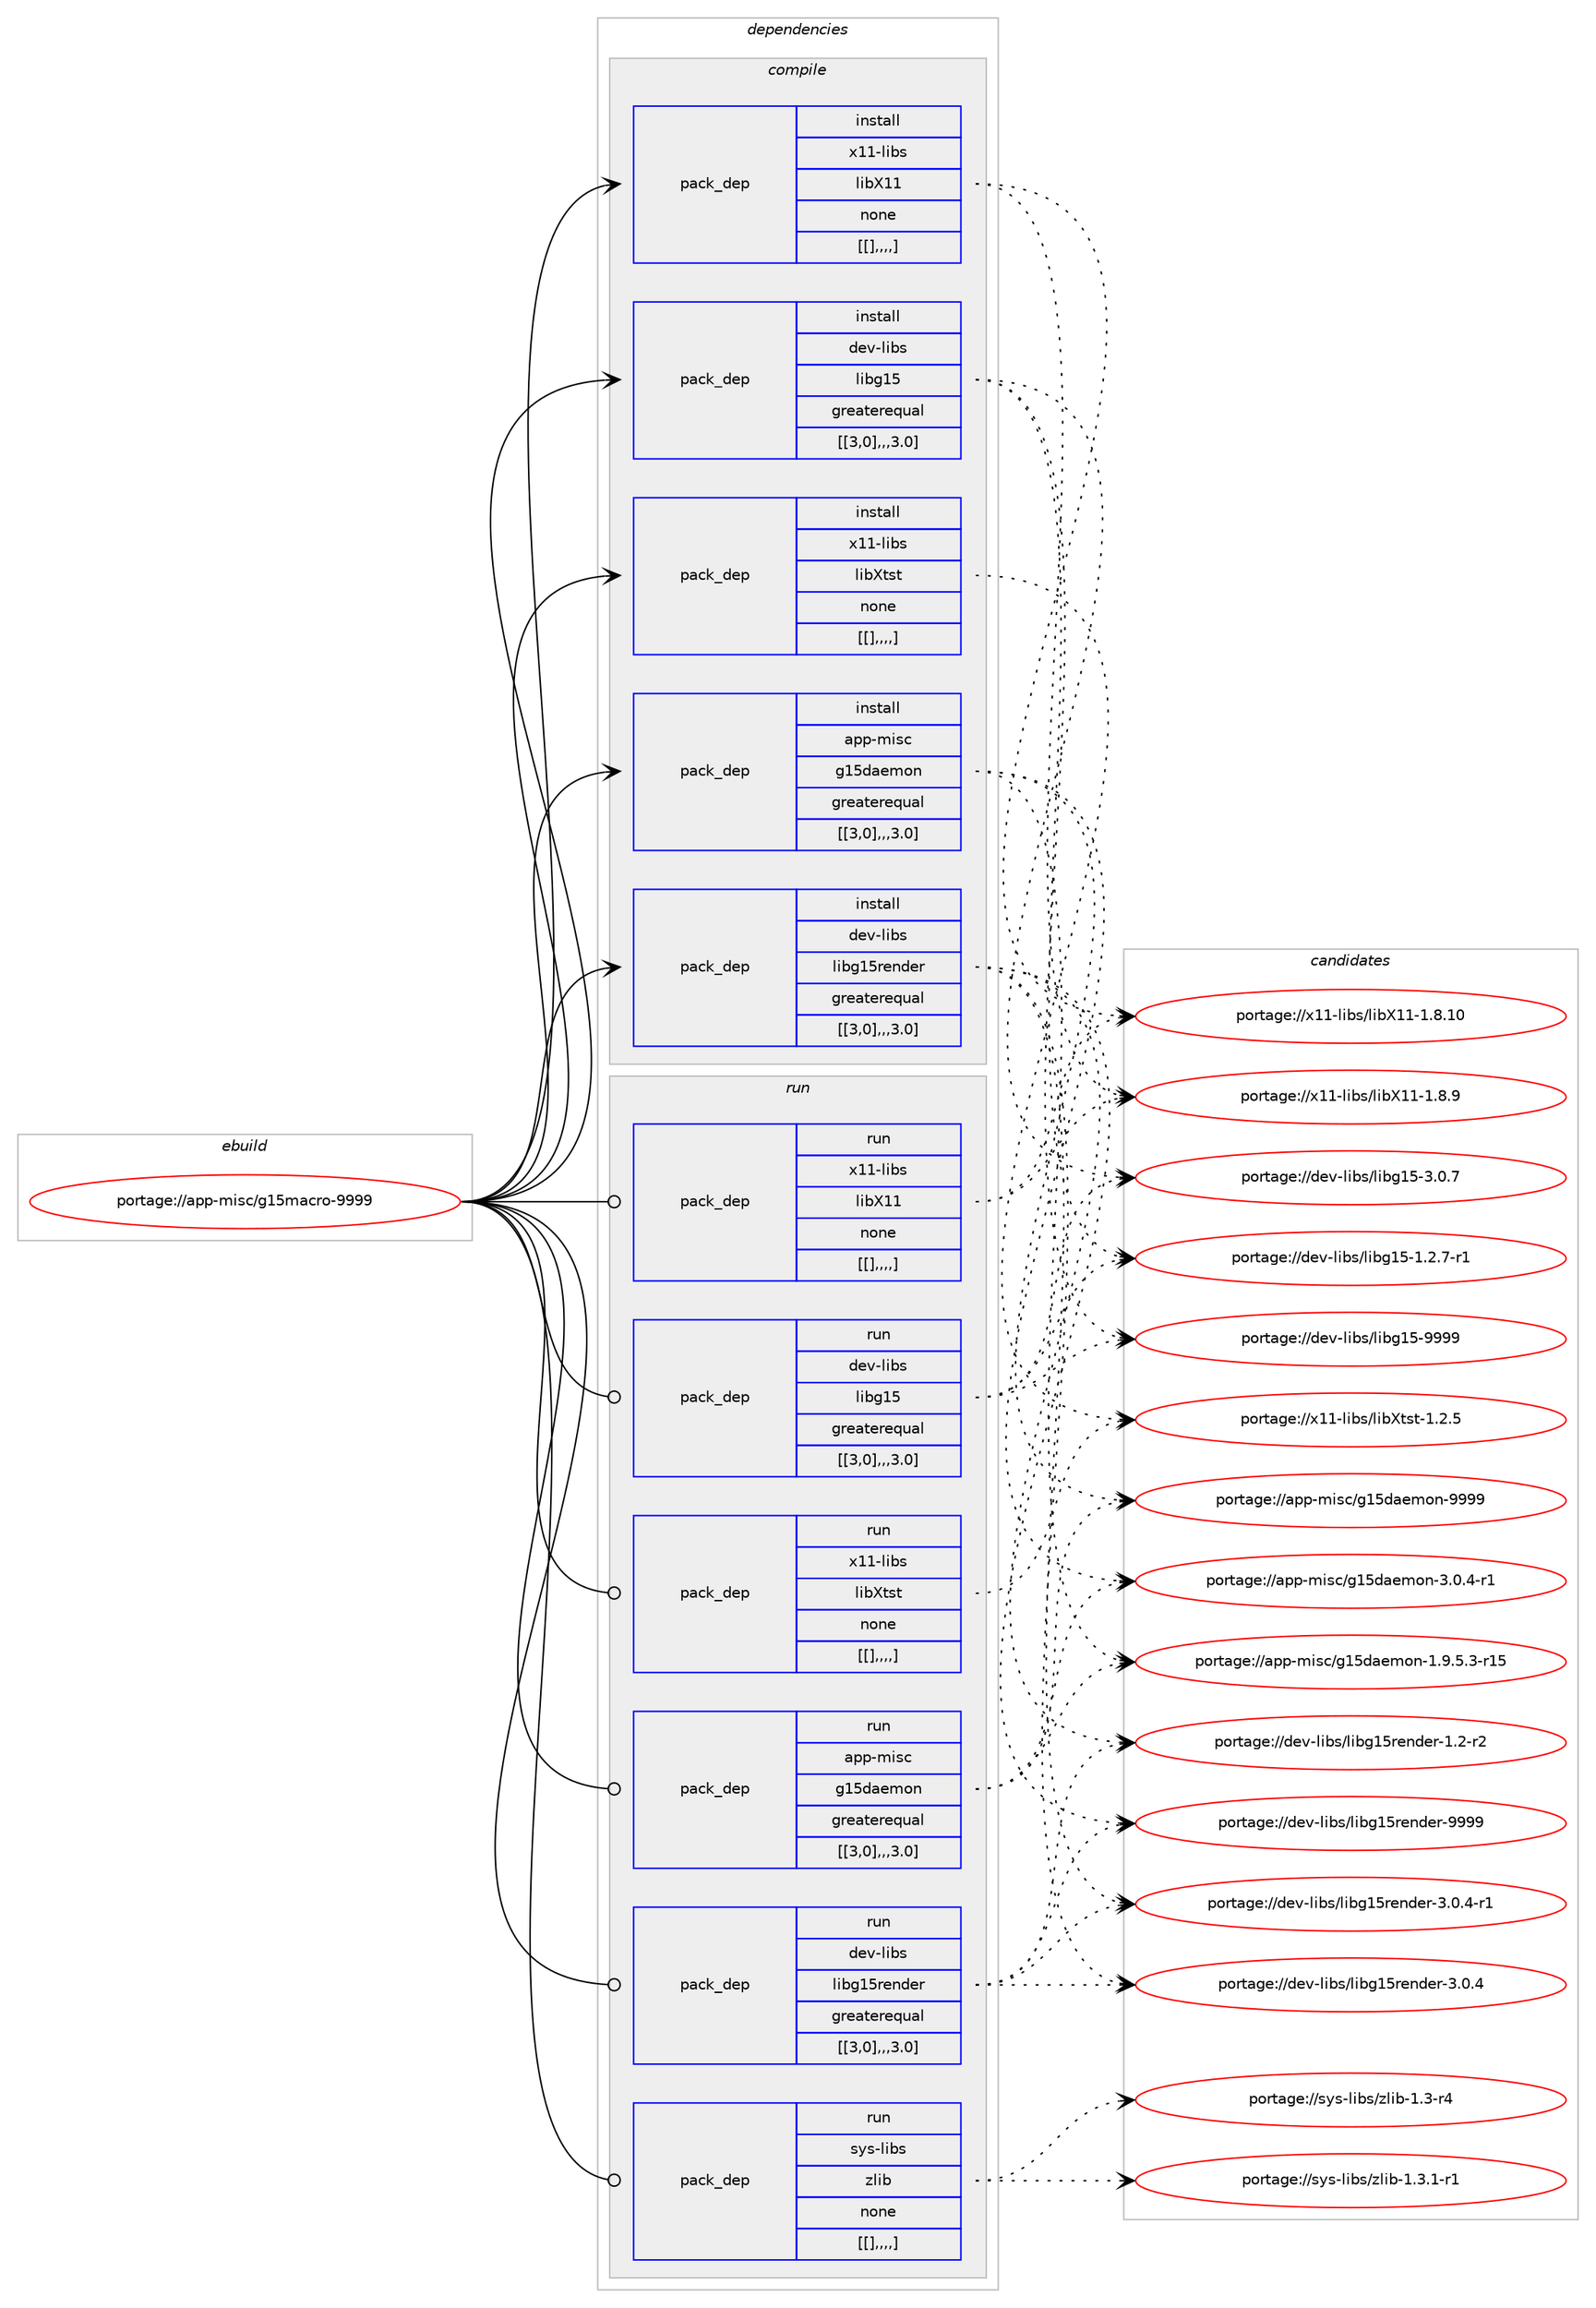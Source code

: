 digraph prolog {

# *************
# Graph options
# *************

newrank=true;
concentrate=true;
compound=true;
graph [rankdir=LR,fontname=Helvetica,fontsize=10,ranksep=1.5];#, ranksep=2.5, nodesep=0.2];
edge  [arrowhead=vee];
node  [fontname=Helvetica,fontsize=10];

# **********
# The ebuild
# **********

subgraph cluster_leftcol {
color=gray;
label=<<i>ebuild</i>>;
id [label="portage://app-misc/g15macro-9999", color=red, width=4, href="../app-misc/g15macro-9999.svg"];
}

# ****************
# The dependencies
# ****************

subgraph cluster_midcol {
color=gray;
label=<<i>dependencies</i>>;
subgraph cluster_compile {
fillcolor="#eeeeee";
style=filled;
label=<<i>compile</i>>;
subgraph pack29032 {
dependency41531 [label=<<TABLE BORDER="0" CELLBORDER="1" CELLSPACING="0" CELLPADDING="4" WIDTH="220"><TR><TD ROWSPAN="6" CELLPADDING="30">pack_dep</TD></TR><TR><TD WIDTH="110">install</TD></TR><TR><TD>app-misc</TD></TR><TR><TD>g15daemon</TD></TR><TR><TD>greaterequal</TD></TR><TR><TD>[[3,0],,,3.0]</TD></TR></TABLE>>, shape=none, color=blue];
}
id:e -> dependency41531:w [weight=20,style="solid",arrowhead="vee"];
subgraph pack29033 {
dependency41532 [label=<<TABLE BORDER="0" CELLBORDER="1" CELLSPACING="0" CELLPADDING="4" WIDTH="220"><TR><TD ROWSPAN="6" CELLPADDING="30">pack_dep</TD></TR><TR><TD WIDTH="110">install</TD></TR><TR><TD>dev-libs</TD></TR><TR><TD>libg15</TD></TR><TR><TD>greaterequal</TD></TR><TR><TD>[[3,0],,,3.0]</TD></TR></TABLE>>, shape=none, color=blue];
}
id:e -> dependency41532:w [weight=20,style="solid",arrowhead="vee"];
subgraph pack29034 {
dependency41533 [label=<<TABLE BORDER="0" CELLBORDER="1" CELLSPACING="0" CELLPADDING="4" WIDTH="220"><TR><TD ROWSPAN="6" CELLPADDING="30">pack_dep</TD></TR><TR><TD WIDTH="110">install</TD></TR><TR><TD>dev-libs</TD></TR><TR><TD>libg15render</TD></TR><TR><TD>greaterequal</TD></TR><TR><TD>[[3,0],,,3.0]</TD></TR></TABLE>>, shape=none, color=blue];
}
id:e -> dependency41533:w [weight=20,style="solid",arrowhead="vee"];
subgraph pack29035 {
dependency41534 [label=<<TABLE BORDER="0" CELLBORDER="1" CELLSPACING="0" CELLPADDING="4" WIDTH="220"><TR><TD ROWSPAN="6" CELLPADDING="30">pack_dep</TD></TR><TR><TD WIDTH="110">install</TD></TR><TR><TD>x11-libs</TD></TR><TR><TD>libX11</TD></TR><TR><TD>none</TD></TR><TR><TD>[[],,,,]</TD></TR></TABLE>>, shape=none, color=blue];
}
id:e -> dependency41534:w [weight=20,style="solid",arrowhead="vee"];
subgraph pack29036 {
dependency41535 [label=<<TABLE BORDER="0" CELLBORDER="1" CELLSPACING="0" CELLPADDING="4" WIDTH="220"><TR><TD ROWSPAN="6" CELLPADDING="30">pack_dep</TD></TR><TR><TD WIDTH="110">install</TD></TR><TR><TD>x11-libs</TD></TR><TR><TD>libXtst</TD></TR><TR><TD>none</TD></TR><TR><TD>[[],,,,]</TD></TR></TABLE>>, shape=none, color=blue];
}
id:e -> dependency41535:w [weight=20,style="solid",arrowhead="vee"];
}
subgraph cluster_compileandrun {
fillcolor="#eeeeee";
style=filled;
label=<<i>compile and run</i>>;
}
subgraph cluster_run {
fillcolor="#eeeeee";
style=filled;
label=<<i>run</i>>;
subgraph pack29037 {
dependency41536 [label=<<TABLE BORDER="0" CELLBORDER="1" CELLSPACING="0" CELLPADDING="4" WIDTH="220"><TR><TD ROWSPAN="6" CELLPADDING="30">pack_dep</TD></TR><TR><TD WIDTH="110">run</TD></TR><TR><TD>app-misc</TD></TR><TR><TD>g15daemon</TD></TR><TR><TD>greaterequal</TD></TR><TR><TD>[[3,0],,,3.0]</TD></TR></TABLE>>, shape=none, color=blue];
}
id:e -> dependency41536:w [weight=20,style="solid",arrowhead="odot"];
subgraph pack29038 {
dependency41537 [label=<<TABLE BORDER="0" CELLBORDER="1" CELLSPACING="0" CELLPADDING="4" WIDTH="220"><TR><TD ROWSPAN="6" CELLPADDING="30">pack_dep</TD></TR><TR><TD WIDTH="110">run</TD></TR><TR><TD>dev-libs</TD></TR><TR><TD>libg15</TD></TR><TR><TD>greaterequal</TD></TR><TR><TD>[[3,0],,,3.0]</TD></TR></TABLE>>, shape=none, color=blue];
}
id:e -> dependency41537:w [weight=20,style="solid",arrowhead="odot"];
subgraph pack29039 {
dependency41538 [label=<<TABLE BORDER="0" CELLBORDER="1" CELLSPACING="0" CELLPADDING="4" WIDTH="220"><TR><TD ROWSPAN="6" CELLPADDING="30">pack_dep</TD></TR><TR><TD WIDTH="110">run</TD></TR><TR><TD>dev-libs</TD></TR><TR><TD>libg15render</TD></TR><TR><TD>greaterequal</TD></TR><TR><TD>[[3,0],,,3.0]</TD></TR></TABLE>>, shape=none, color=blue];
}
id:e -> dependency41538:w [weight=20,style="solid",arrowhead="odot"];
subgraph pack29040 {
dependency41539 [label=<<TABLE BORDER="0" CELLBORDER="1" CELLSPACING="0" CELLPADDING="4" WIDTH="220"><TR><TD ROWSPAN="6" CELLPADDING="30">pack_dep</TD></TR><TR><TD WIDTH="110">run</TD></TR><TR><TD>sys-libs</TD></TR><TR><TD>zlib</TD></TR><TR><TD>none</TD></TR><TR><TD>[[],,,,]</TD></TR></TABLE>>, shape=none, color=blue];
}
id:e -> dependency41539:w [weight=20,style="solid",arrowhead="odot"];
subgraph pack29041 {
dependency41540 [label=<<TABLE BORDER="0" CELLBORDER="1" CELLSPACING="0" CELLPADDING="4" WIDTH="220"><TR><TD ROWSPAN="6" CELLPADDING="30">pack_dep</TD></TR><TR><TD WIDTH="110">run</TD></TR><TR><TD>x11-libs</TD></TR><TR><TD>libX11</TD></TR><TR><TD>none</TD></TR><TR><TD>[[],,,,]</TD></TR></TABLE>>, shape=none, color=blue];
}
id:e -> dependency41540:w [weight=20,style="solid",arrowhead="odot"];
subgraph pack29042 {
dependency41541 [label=<<TABLE BORDER="0" CELLBORDER="1" CELLSPACING="0" CELLPADDING="4" WIDTH="220"><TR><TD ROWSPAN="6" CELLPADDING="30">pack_dep</TD></TR><TR><TD WIDTH="110">run</TD></TR><TR><TD>x11-libs</TD></TR><TR><TD>libXtst</TD></TR><TR><TD>none</TD></TR><TR><TD>[[],,,,]</TD></TR></TABLE>>, shape=none, color=blue];
}
id:e -> dependency41541:w [weight=20,style="solid",arrowhead="odot"];
}
}

# **************
# The candidates
# **************

subgraph cluster_choices {
rank=same;
color=gray;
label=<<i>candidates</i>>;

subgraph choice29032 {
color=black;
nodesep=1;
choice971121124510910511599471034953100971011091111104557575757 [label="portage://app-misc/g15daemon-9999", color=red, width=4,href="../app-misc/g15daemon-9999.svg"];
choice971121124510910511599471034953100971011091111104551464846524511449 [label="portage://app-misc/g15daemon-3.0.4-r1", color=red, width=4,href="../app-misc/g15daemon-3.0.4-r1.svg"];
choice971121124510910511599471034953100971011091111104549465746534651451144953 [label="portage://app-misc/g15daemon-1.9.5.3-r15", color=red, width=4,href="../app-misc/g15daemon-1.9.5.3-r15.svg"];
dependency41531:e -> choice971121124510910511599471034953100971011091111104557575757:w [style=dotted,weight="100"];
dependency41531:e -> choice971121124510910511599471034953100971011091111104551464846524511449:w [style=dotted,weight="100"];
dependency41531:e -> choice971121124510910511599471034953100971011091111104549465746534651451144953:w [style=dotted,weight="100"];
}
subgraph choice29033 {
color=black;
nodesep=1;
choice1001011184510810598115471081059810349534557575757 [label="portage://dev-libs/libg15-9999", color=red, width=4,href="../dev-libs/libg15-9999.svg"];
choice100101118451081059811547108105981034953455146484655 [label="portage://dev-libs/libg15-3.0.7", color=red, width=4,href="../dev-libs/libg15-3.0.7.svg"];
choice1001011184510810598115471081059810349534549465046554511449 [label="portage://dev-libs/libg15-1.2.7-r1", color=red, width=4,href="../dev-libs/libg15-1.2.7-r1.svg"];
dependency41532:e -> choice1001011184510810598115471081059810349534557575757:w [style=dotted,weight="100"];
dependency41532:e -> choice100101118451081059811547108105981034953455146484655:w [style=dotted,weight="100"];
dependency41532:e -> choice1001011184510810598115471081059810349534549465046554511449:w [style=dotted,weight="100"];
}
subgraph choice29034 {
color=black;
nodesep=1;
choice1001011184510810598115471081059810349531141011101001011144557575757 [label="portage://dev-libs/libg15render-9999", color=red, width=4,href="../dev-libs/libg15render-9999.svg"];
choice1001011184510810598115471081059810349531141011101001011144551464846524511449 [label="portage://dev-libs/libg15render-3.0.4-r1", color=red, width=4,href="../dev-libs/libg15render-3.0.4-r1.svg"];
choice100101118451081059811547108105981034953114101110100101114455146484652 [label="portage://dev-libs/libg15render-3.0.4", color=red, width=4,href="../dev-libs/libg15render-3.0.4.svg"];
choice100101118451081059811547108105981034953114101110100101114454946504511450 [label="portage://dev-libs/libg15render-1.2-r2", color=red, width=4,href="../dev-libs/libg15render-1.2-r2.svg"];
dependency41533:e -> choice1001011184510810598115471081059810349531141011101001011144557575757:w [style=dotted,weight="100"];
dependency41533:e -> choice1001011184510810598115471081059810349531141011101001011144551464846524511449:w [style=dotted,weight="100"];
dependency41533:e -> choice100101118451081059811547108105981034953114101110100101114455146484652:w [style=dotted,weight="100"];
dependency41533:e -> choice100101118451081059811547108105981034953114101110100101114454946504511450:w [style=dotted,weight="100"];
}
subgraph choice29035 {
color=black;
nodesep=1;
choice12049494510810598115471081059888494945494656464948 [label="portage://x11-libs/libX11-1.8.10", color=red, width=4,href="../x11-libs/libX11-1.8.10.svg"];
choice120494945108105981154710810598884949454946564657 [label="portage://x11-libs/libX11-1.8.9", color=red, width=4,href="../x11-libs/libX11-1.8.9.svg"];
dependency41534:e -> choice12049494510810598115471081059888494945494656464948:w [style=dotted,weight="100"];
dependency41534:e -> choice120494945108105981154710810598884949454946564657:w [style=dotted,weight="100"];
}
subgraph choice29036 {
color=black;
nodesep=1;
choice12049494510810598115471081059888116115116454946504653 [label="portage://x11-libs/libXtst-1.2.5", color=red, width=4,href="../x11-libs/libXtst-1.2.5.svg"];
dependency41535:e -> choice12049494510810598115471081059888116115116454946504653:w [style=dotted,weight="100"];
}
subgraph choice29037 {
color=black;
nodesep=1;
choice971121124510910511599471034953100971011091111104557575757 [label="portage://app-misc/g15daemon-9999", color=red, width=4,href="../app-misc/g15daemon-9999.svg"];
choice971121124510910511599471034953100971011091111104551464846524511449 [label="portage://app-misc/g15daemon-3.0.4-r1", color=red, width=4,href="../app-misc/g15daemon-3.0.4-r1.svg"];
choice971121124510910511599471034953100971011091111104549465746534651451144953 [label="portage://app-misc/g15daemon-1.9.5.3-r15", color=red, width=4,href="../app-misc/g15daemon-1.9.5.3-r15.svg"];
dependency41536:e -> choice971121124510910511599471034953100971011091111104557575757:w [style=dotted,weight="100"];
dependency41536:e -> choice971121124510910511599471034953100971011091111104551464846524511449:w [style=dotted,weight="100"];
dependency41536:e -> choice971121124510910511599471034953100971011091111104549465746534651451144953:w [style=dotted,weight="100"];
}
subgraph choice29038 {
color=black;
nodesep=1;
choice1001011184510810598115471081059810349534557575757 [label="portage://dev-libs/libg15-9999", color=red, width=4,href="../dev-libs/libg15-9999.svg"];
choice100101118451081059811547108105981034953455146484655 [label="portage://dev-libs/libg15-3.0.7", color=red, width=4,href="../dev-libs/libg15-3.0.7.svg"];
choice1001011184510810598115471081059810349534549465046554511449 [label="portage://dev-libs/libg15-1.2.7-r1", color=red, width=4,href="../dev-libs/libg15-1.2.7-r1.svg"];
dependency41537:e -> choice1001011184510810598115471081059810349534557575757:w [style=dotted,weight="100"];
dependency41537:e -> choice100101118451081059811547108105981034953455146484655:w [style=dotted,weight="100"];
dependency41537:e -> choice1001011184510810598115471081059810349534549465046554511449:w [style=dotted,weight="100"];
}
subgraph choice29039 {
color=black;
nodesep=1;
choice1001011184510810598115471081059810349531141011101001011144557575757 [label="portage://dev-libs/libg15render-9999", color=red, width=4,href="../dev-libs/libg15render-9999.svg"];
choice1001011184510810598115471081059810349531141011101001011144551464846524511449 [label="portage://dev-libs/libg15render-3.0.4-r1", color=red, width=4,href="../dev-libs/libg15render-3.0.4-r1.svg"];
choice100101118451081059811547108105981034953114101110100101114455146484652 [label="portage://dev-libs/libg15render-3.0.4", color=red, width=4,href="../dev-libs/libg15render-3.0.4.svg"];
choice100101118451081059811547108105981034953114101110100101114454946504511450 [label="portage://dev-libs/libg15render-1.2-r2", color=red, width=4,href="../dev-libs/libg15render-1.2-r2.svg"];
dependency41538:e -> choice1001011184510810598115471081059810349531141011101001011144557575757:w [style=dotted,weight="100"];
dependency41538:e -> choice1001011184510810598115471081059810349531141011101001011144551464846524511449:w [style=dotted,weight="100"];
dependency41538:e -> choice100101118451081059811547108105981034953114101110100101114455146484652:w [style=dotted,weight="100"];
dependency41538:e -> choice100101118451081059811547108105981034953114101110100101114454946504511450:w [style=dotted,weight="100"];
}
subgraph choice29040 {
color=black;
nodesep=1;
choice115121115451081059811547122108105984549465146494511449 [label="portage://sys-libs/zlib-1.3.1-r1", color=red, width=4,href="../sys-libs/zlib-1.3.1-r1.svg"];
choice11512111545108105981154712210810598454946514511452 [label="portage://sys-libs/zlib-1.3-r4", color=red, width=4,href="../sys-libs/zlib-1.3-r4.svg"];
dependency41539:e -> choice115121115451081059811547122108105984549465146494511449:w [style=dotted,weight="100"];
dependency41539:e -> choice11512111545108105981154712210810598454946514511452:w [style=dotted,weight="100"];
}
subgraph choice29041 {
color=black;
nodesep=1;
choice12049494510810598115471081059888494945494656464948 [label="portage://x11-libs/libX11-1.8.10", color=red, width=4,href="../x11-libs/libX11-1.8.10.svg"];
choice120494945108105981154710810598884949454946564657 [label="portage://x11-libs/libX11-1.8.9", color=red, width=4,href="../x11-libs/libX11-1.8.9.svg"];
dependency41540:e -> choice12049494510810598115471081059888494945494656464948:w [style=dotted,weight="100"];
dependency41540:e -> choice120494945108105981154710810598884949454946564657:w [style=dotted,weight="100"];
}
subgraph choice29042 {
color=black;
nodesep=1;
choice12049494510810598115471081059888116115116454946504653 [label="portage://x11-libs/libXtst-1.2.5", color=red, width=4,href="../x11-libs/libXtst-1.2.5.svg"];
dependency41541:e -> choice12049494510810598115471081059888116115116454946504653:w [style=dotted,weight="100"];
}
}

}

